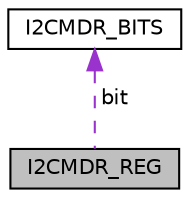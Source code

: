 digraph "I2CMDR_REG"
{
  edge [fontname="Helvetica",fontsize="10",labelfontname="Helvetica",labelfontsize="10"];
  node [fontname="Helvetica",fontsize="10",shape=record];
  Node1 [label="I2CMDR_REG",height=0.2,width=0.4,color="black", fillcolor="grey75", style="filled", fontcolor="black"];
  Node2 -> Node1 [dir="back",color="darkorchid3",fontsize="10",style="dashed",label=" bit" ,fontname="Helvetica"];
  Node2 [label="I2CMDR_BITS",height=0.2,width=0.4,color="black", fillcolor="white", style="filled",URL="$struct_i2_c_m_d_r___b_i_t_s.html"];
}
